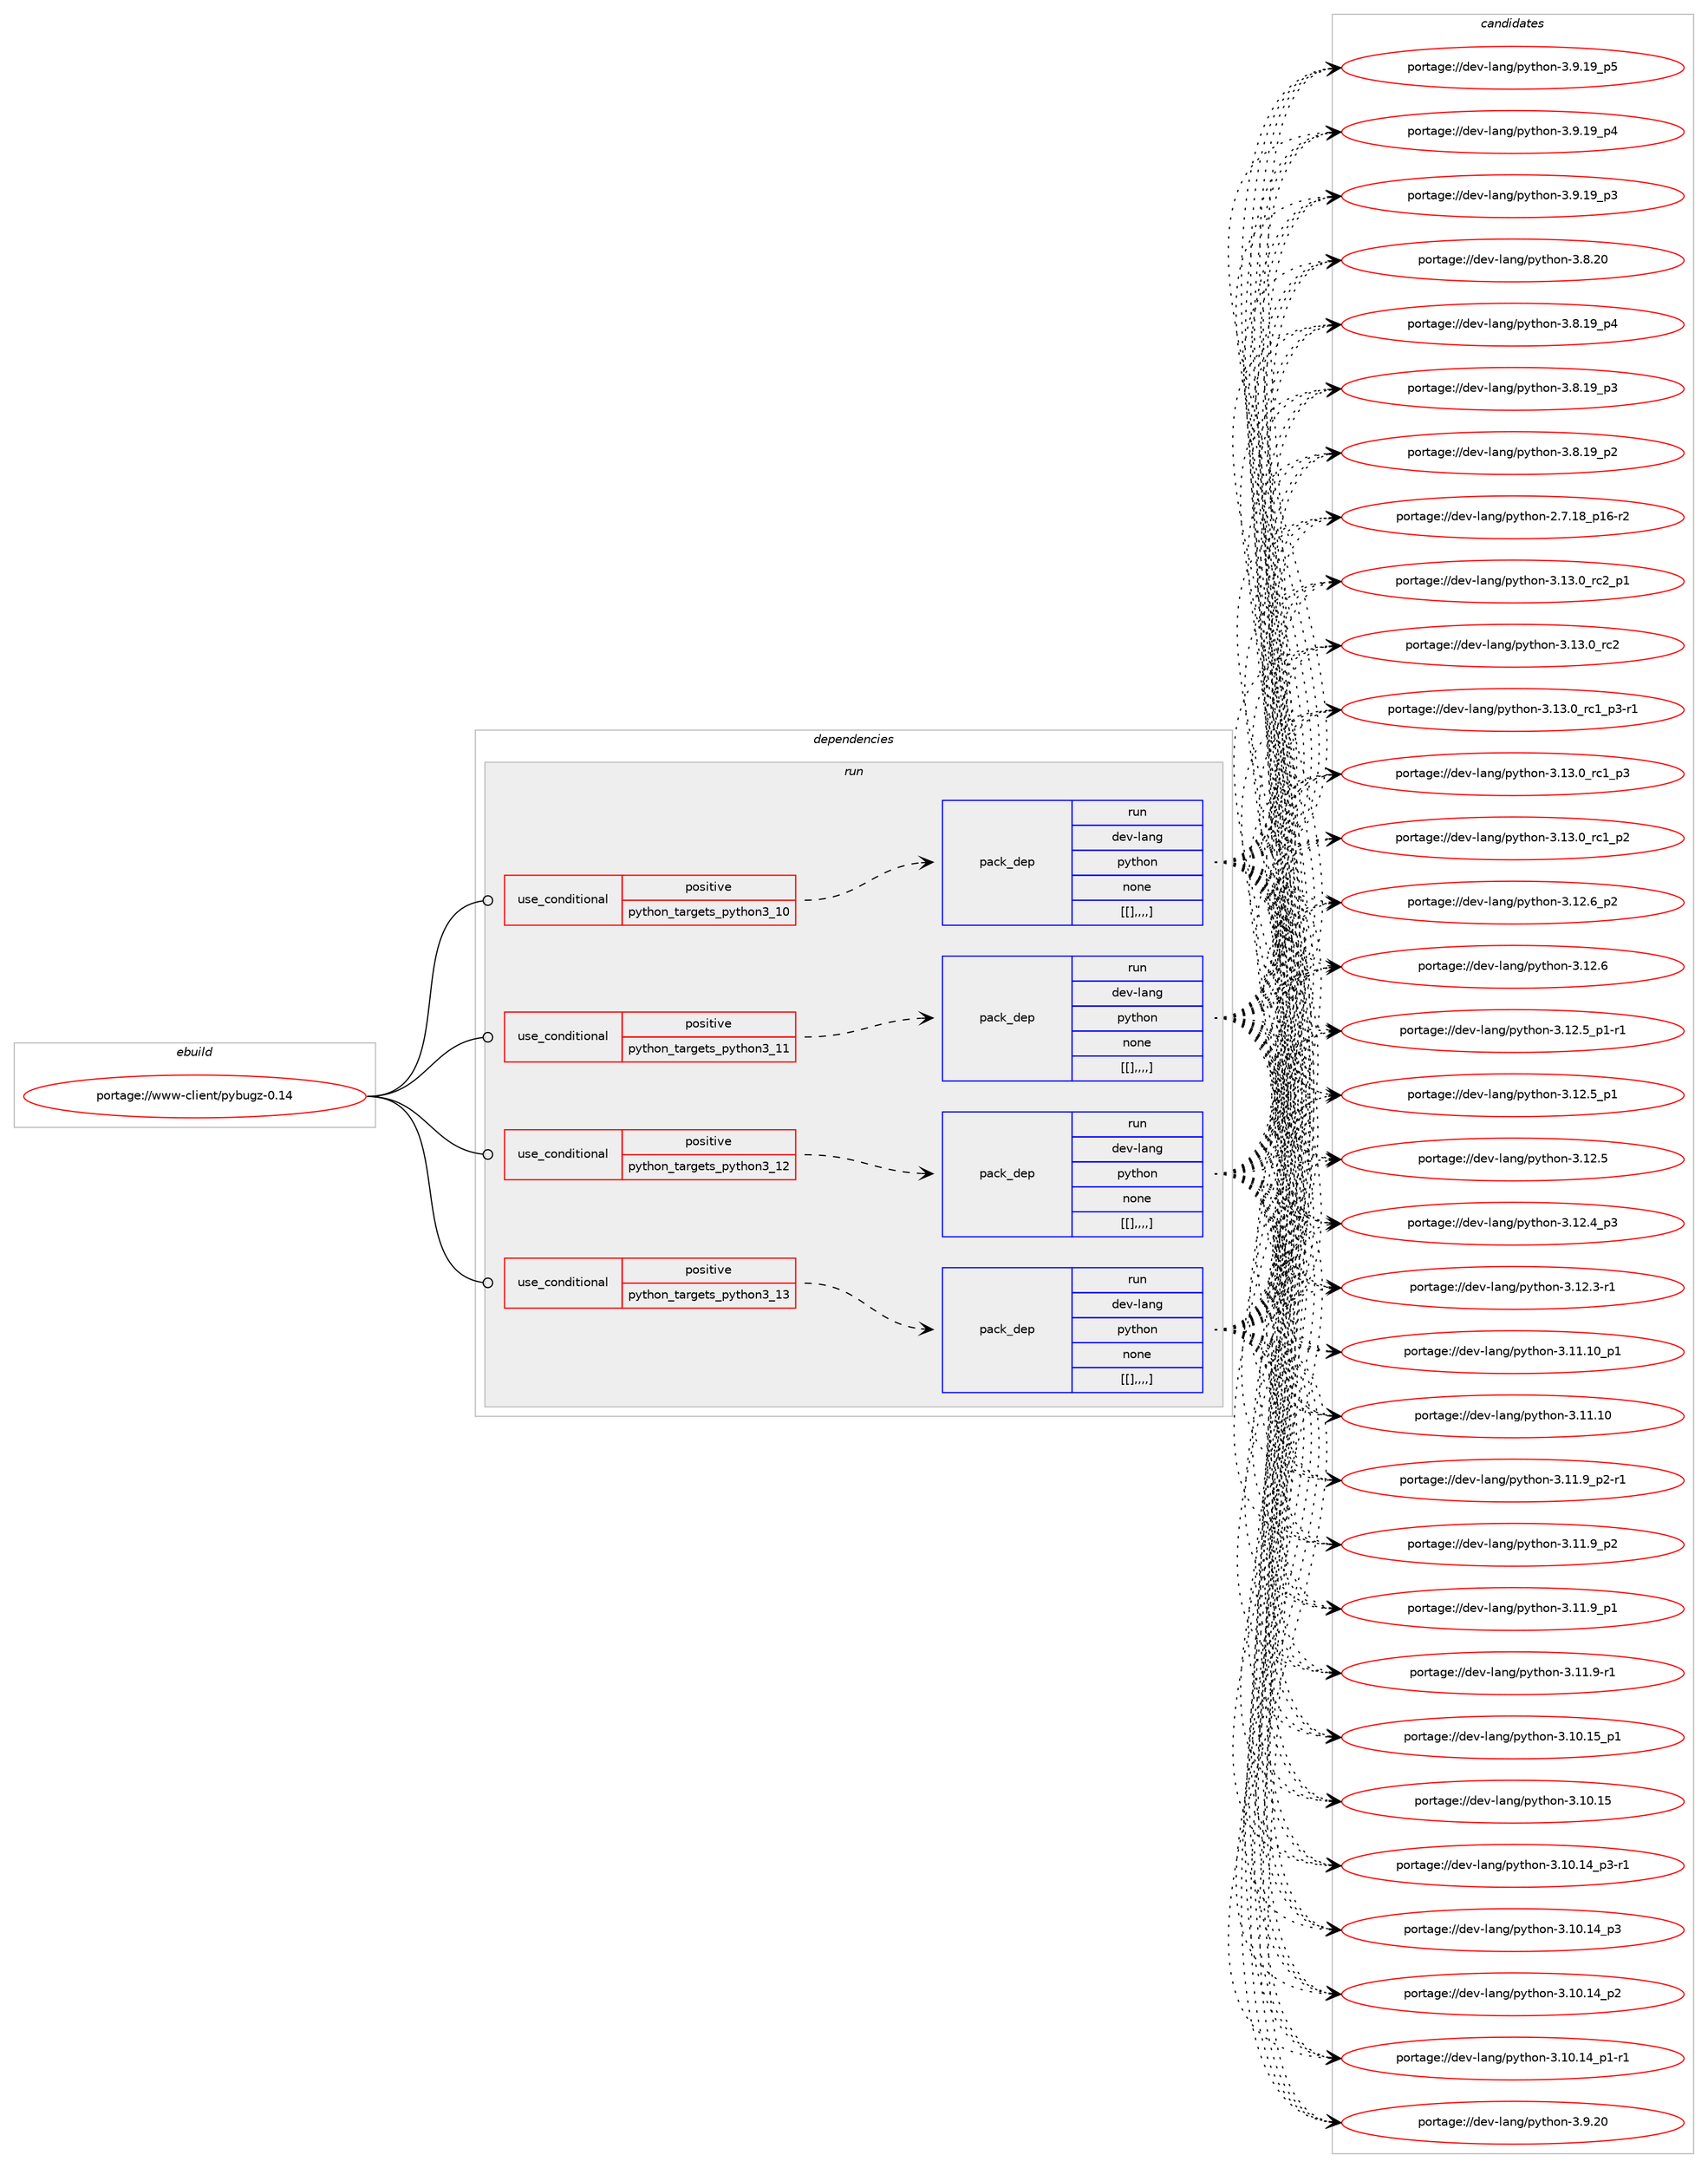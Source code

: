 digraph prolog {

# *************
# Graph options
# *************

newrank=true;
concentrate=true;
compound=true;
graph [rankdir=LR,fontname=Helvetica,fontsize=10,ranksep=1.5];#, ranksep=2.5, nodesep=0.2];
edge  [arrowhead=vee];
node  [fontname=Helvetica,fontsize=10];

# **********
# The ebuild
# **********

subgraph cluster_leftcol {
color=gray;
label=<<i>ebuild</i>>;
id [label="portage://www-client/pybugz-0.14", color=red, width=4, href="../www-client/pybugz-0.14.svg"];
}

# ****************
# The dependencies
# ****************

subgraph cluster_midcol {
color=gray;
label=<<i>dependencies</i>>;
subgraph cluster_compile {
fillcolor="#eeeeee";
style=filled;
label=<<i>compile</i>>;
}
subgraph cluster_compileandrun {
fillcolor="#eeeeee";
style=filled;
label=<<i>compile and run</i>>;
}
subgraph cluster_run {
fillcolor="#eeeeee";
style=filled;
label=<<i>run</i>>;
subgraph cond11114 {
dependency30601 [label=<<TABLE BORDER="0" CELLBORDER="1" CELLSPACING="0" CELLPADDING="4"><TR><TD ROWSPAN="3" CELLPADDING="10">use_conditional</TD></TR><TR><TD>positive</TD></TR><TR><TD>python_targets_python3_10</TD></TR></TABLE>>, shape=none, color=red];
subgraph pack19265 {
dependency30602 [label=<<TABLE BORDER="0" CELLBORDER="1" CELLSPACING="0" CELLPADDING="4" WIDTH="220"><TR><TD ROWSPAN="6" CELLPADDING="30">pack_dep</TD></TR><TR><TD WIDTH="110">run</TD></TR><TR><TD>dev-lang</TD></TR><TR><TD>python</TD></TR><TR><TD>none</TD></TR><TR><TD>[[],,,,]</TD></TR></TABLE>>, shape=none, color=blue];
}
dependency30601:e -> dependency30602:w [weight=20,style="dashed",arrowhead="vee"];
}
id:e -> dependency30601:w [weight=20,style="solid",arrowhead="odot"];
subgraph cond11115 {
dependency30603 [label=<<TABLE BORDER="0" CELLBORDER="1" CELLSPACING="0" CELLPADDING="4"><TR><TD ROWSPAN="3" CELLPADDING="10">use_conditional</TD></TR><TR><TD>positive</TD></TR><TR><TD>python_targets_python3_11</TD></TR></TABLE>>, shape=none, color=red];
subgraph pack19266 {
dependency30604 [label=<<TABLE BORDER="0" CELLBORDER="1" CELLSPACING="0" CELLPADDING="4" WIDTH="220"><TR><TD ROWSPAN="6" CELLPADDING="30">pack_dep</TD></TR><TR><TD WIDTH="110">run</TD></TR><TR><TD>dev-lang</TD></TR><TR><TD>python</TD></TR><TR><TD>none</TD></TR><TR><TD>[[],,,,]</TD></TR></TABLE>>, shape=none, color=blue];
}
dependency30603:e -> dependency30604:w [weight=20,style="dashed",arrowhead="vee"];
}
id:e -> dependency30603:w [weight=20,style="solid",arrowhead="odot"];
subgraph cond11116 {
dependency30605 [label=<<TABLE BORDER="0" CELLBORDER="1" CELLSPACING="0" CELLPADDING="4"><TR><TD ROWSPAN="3" CELLPADDING="10">use_conditional</TD></TR><TR><TD>positive</TD></TR><TR><TD>python_targets_python3_12</TD></TR></TABLE>>, shape=none, color=red];
subgraph pack19267 {
dependency30606 [label=<<TABLE BORDER="0" CELLBORDER="1" CELLSPACING="0" CELLPADDING="4" WIDTH="220"><TR><TD ROWSPAN="6" CELLPADDING="30">pack_dep</TD></TR><TR><TD WIDTH="110">run</TD></TR><TR><TD>dev-lang</TD></TR><TR><TD>python</TD></TR><TR><TD>none</TD></TR><TR><TD>[[],,,,]</TD></TR></TABLE>>, shape=none, color=blue];
}
dependency30605:e -> dependency30606:w [weight=20,style="dashed",arrowhead="vee"];
}
id:e -> dependency30605:w [weight=20,style="solid",arrowhead="odot"];
subgraph cond11117 {
dependency30607 [label=<<TABLE BORDER="0" CELLBORDER="1" CELLSPACING="0" CELLPADDING="4"><TR><TD ROWSPAN="3" CELLPADDING="10">use_conditional</TD></TR><TR><TD>positive</TD></TR><TR><TD>python_targets_python3_13</TD></TR></TABLE>>, shape=none, color=red];
subgraph pack19268 {
dependency30608 [label=<<TABLE BORDER="0" CELLBORDER="1" CELLSPACING="0" CELLPADDING="4" WIDTH="220"><TR><TD ROWSPAN="6" CELLPADDING="30">pack_dep</TD></TR><TR><TD WIDTH="110">run</TD></TR><TR><TD>dev-lang</TD></TR><TR><TD>python</TD></TR><TR><TD>none</TD></TR><TR><TD>[[],,,,]</TD></TR></TABLE>>, shape=none, color=blue];
}
dependency30607:e -> dependency30608:w [weight=20,style="dashed",arrowhead="vee"];
}
id:e -> dependency30607:w [weight=20,style="solid",arrowhead="odot"];
}
}

# **************
# The candidates
# **************

subgraph cluster_choices {
rank=same;
color=gray;
label=<<i>candidates</i>>;

subgraph choice19265 {
color=black;
nodesep=1;
choice100101118451089711010347112121116104111110455146495146489511499509511249 [label="portage://dev-lang/python-3.13.0_rc2_p1", color=red, width=4,href="../dev-lang/python-3.13.0_rc2_p1.svg"];
choice10010111845108971101034711212111610411111045514649514648951149950 [label="portage://dev-lang/python-3.13.0_rc2", color=red, width=4,href="../dev-lang/python-3.13.0_rc2.svg"];
choice1001011184510897110103471121211161041111104551464951464895114994995112514511449 [label="portage://dev-lang/python-3.13.0_rc1_p3-r1", color=red, width=4,href="../dev-lang/python-3.13.0_rc1_p3-r1.svg"];
choice100101118451089711010347112121116104111110455146495146489511499499511251 [label="portage://dev-lang/python-3.13.0_rc1_p3", color=red, width=4,href="../dev-lang/python-3.13.0_rc1_p3.svg"];
choice100101118451089711010347112121116104111110455146495146489511499499511250 [label="portage://dev-lang/python-3.13.0_rc1_p2", color=red, width=4,href="../dev-lang/python-3.13.0_rc1_p2.svg"];
choice100101118451089711010347112121116104111110455146495046549511250 [label="portage://dev-lang/python-3.12.6_p2", color=red, width=4,href="../dev-lang/python-3.12.6_p2.svg"];
choice10010111845108971101034711212111610411111045514649504654 [label="portage://dev-lang/python-3.12.6", color=red, width=4,href="../dev-lang/python-3.12.6.svg"];
choice1001011184510897110103471121211161041111104551464950465395112494511449 [label="portage://dev-lang/python-3.12.5_p1-r1", color=red, width=4,href="../dev-lang/python-3.12.5_p1-r1.svg"];
choice100101118451089711010347112121116104111110455146495046539511249 [label="portage://dev-lang/python-3.12.5_p1", color=red, width=4,href="../dev-lang/python-3.12.5_p1.svg"];
choice10010111845108971101034711212111610411111045514649504653 [label="portage://dev-lang/python-3.12.5", color=red, width=4,href="../dev-lang/python-3.12.5.svg"];
choice100101118451089711010347112121116104111110455146495046529511251 [label="portage://dev-lang/python-3.12.4_p3", color=red, width=4,href="../dev-lang/python-3.12.4_p3.svg"];
choice100101118451089711010347112121116104111110455146495046514511449 [label="portage://dev-lang/python-3.12.3-r1", color=red, width=4,href="../dev-lang/python-3.12.3-r1.svg"];
choice10010111845108971101034711212111610411111045514649494649489511249 [label="portage://dev-lang/python-3.11.10_p1", color=red, width=4,href="../dev-lang/python-3.11.10_p1.svg"];
choice1001011184510897110103471121211161041111104551464949464948 [label="portage://dev-lang/python-3.11.10", color=red, width=4,href="../dev-lang/python-3.11.10.svg"];
choice1001011184510897110103471121211161041111104551464949465795112504511449 [label="portage://dev-lang/python-3.11.9_p2-r1", color=red, width=4,href="../dev-lang/python-3.11.9_p2-r1.svg"];
choice100101118451089711010347112121116104111110455146494946579511250 [label="portage://dev-lang/python-3.11.9_p2", color=red, width=4,href="../dev-lang/python-3.11.9_p2.svg"];
choice100101118451089711010347112121116104111110455146494946579511249 [label="portage://dev-lang/python-3.11.9_p1", color=red, width=4,href="../dev-lang/python-3.11.9_p1.svg"];
choice100101118451089711010347112121116104111110455146494946574511449 [label="portage://dev-lang/python-3.11.9-r1", color=red, width=4,href="../dev-lang/python-3.11.9-r1.svg"];
choice10010111845108971101034711212111610411111045514649484649539511249 [label="portage://dev-lang/python-3.10.15_p1", color=red, width=4,href="../dev-lang/python-3.10.15_p1.svg"];
choice1001011184510897110103471121211161041111104551464948464953 [label="portage://dev-lang/python-3.10.15", color=red, width=4,href="../dev-lang/python-3.10.15.svg"];
choice100101118451089711010347112121116104111110455146494846495295112514511449 [label="portage://dev-lang/python-3.10.14_p3-r1", color=red, width=4,href="../dev-lang/python-3.10.14_p3-r1.svg"];
choice10010111845108971101034711212111610411111045514649484649529511251 [label="portage://dev-lang/python-3.10.14_p3", color=red, width=4,href="../dev-lang/python-3.10.14_p3.svg"];
choice10010111845108971101034711212111610411111045514649484649529511250 [label="portage://dev-lang/python-3.10.14_p2", color=red, width=4,href="../dev-lang/python-3.10.14_p2.svg"];
choice100101118451089711010347112121116104111110455146494846495295112494511449 [label="portage://dev-lang/python-3.10.14_p1-r1", color=red, width=4,href="../dev-lang/python-3.10.14_p1-r1.svg"];
choice10010111845108971101034711212111610411111045514657465048 [label="portage://dev-lang/python-3.9.20", color=red, width=4,href="../dev-lang/python-3.9.20.svg"];
choice100101118451089711010347112121116104111110455146574649579511253 [label="portage://dev-lang/python-3.9.19_p5", color=red, width=4,href="../dev-lang/python-3.9.19_p5.svg"];
choice100101118451089711010347112121116104111110455146574649579511252 [label="portage://dev-lang/python-3.9.19_p4", color=red, width=4,href="../dev-lang/python-3.9.19_p4.svg"];
choice100101118451089711010347112121116104111110455146574649579511251 [label="portage://dev-lang/python-3.9.19_p3", color=red, width=4,href="../dev-lang/python-3.9.19_p3.svg"];
choice10010111845108971101034711212111610411111045514656465048 [label="portage://dev-lang/python-3.8.20", color=red, width=4,href="../dev-lang/python-3.8.20.svg"];
choice100101118451089711010347112121116104111110455146564649579511252 [label="portage://dev-lang/python-3.8.19_p4", color=red, width=4,href="../dev-lang/python-3.8.19_p4.svg"];
choice100101118451089711010347112121116104111110455146564649579511251 [label="portage://dev-lang/python-3.8.19_p3", color=red, width=4,href="../dev-lang/python-3.8.19_p3.svg"];
choice100101118451089711010347112121116104111110455146564649579511250 [label="portage://dev-lang/python-3.8.19_p2", color=red, width=4,href="../dev-lang/python-3.8.19_p2.svg"];
choice100101118451089711010347112121116104111110455046554649569511249544511450 [label="portage://dev-lang/python-2.7.18_p16-r2", color=red, width=4,href="../dev-lang/python-2.7.18_p16-r2.svg"];
dependency30602:e -> choice100101118451089711010347112121116104111110455146495146489511499509511249:w [style=dotted,weight="100"];
dependency30602:e -> choice10010111845108971101034711212111610411111045514649514648951149950:w [style=dotted,weight="100"];
dependency30602:e -> choice1001011184510897110103471121211161041111104551464951464895114994995112514511449:w [style=dotted,weight="100"];
dependency30602:e -> choice100101118451089711010347112121116104111110455146495146489511499499511251:w [style=dotted,weight="100"];
dependency30602:e -> choice100101118451089711010347112121116104111110455146495146489511499499511250:w [style=dotted,weight="100"];
dependency30602:e -> choice100101118451089711010347112121116104111110455146495046549511250:w [style=dotted,weight="100"];
dependency30602:e -> choice10010111845108971101034711212111610411111045514649504654:w [style=dotted,weight="100"];
dependency30602:e -> choice1001011184510897110103471121211161041111104551464950465395112494511449:w [style=dotted,weight="100"];
dependency30602:e -> choice100101118451089711010347112121116104111110455146495046539511249:w [style=dotted,weight="100"];
dependency30602:e -> choice10010111845108971101034711212111610411111045514649504653:w [style=dotted,weight="100"];
dependency30602:e -> choice100101118451089711010347112121116104111110455146495046529511251:w [style=dotted,weight="100"];
dependency30602:e -> choice100101118451089711010347112121116104111110455146495046514511449:w [style=dotted,weight="100"];
dependency30602:e -> choice10010111845108971101034711212111610411111045514649494649489511249:w [style=dotted,weight="100"];
dependency30602:e -> choice1001011184510897110103471121211161041111104551464949464948:w [style=dotted,weight="100"];
dependency30602:e -> choice1001011184510897110103471121211161041111104551464949465795112504511449:w [style=dotted,weight="100"];
dependency30602:e -> choice100101118451089711010347112121116104111110455146494946579511250:w [style=dotted,weight="100"];
dependency30602:e -> choice100101118451089711010347112121116104111110455146494946579511249:w [style=dotted,weight="100"];
dependency30602:e -> choice100101118451089711010347112121116104111110455146494946574511449:w [style=dotted,weight="100"];
dependency30602:e -> choice10010111845108971101034711212111610411111045514649484649539511249:w [style=dotted,weight="100"];
dependency30602:e -> choice1001011184510897110103471121211161041111104551464948464953:w [style=dotted,weight="100"];
dependency30602:e -> choice100101118451089711010347112121116104111110455146494846495295112514511449:w [style=dotted,weight="100"];
dependency30602:e -> choice10010111845108971101034711212111610411111045514649484649529511251:w [style=dotted,weight="100"];
dependency30602:e -> choice10010111845108971101034711212111610411111045514649484649529511250:w [style=dotted,weight="100"];
dependency30602:e -> choice100101118451089711010347112121116104111110455146494846495295112494511449:w [style=dotted,weight="100"];
dependency30602:e -> choice10010111845108971101034711212111610411111045514657465048:w [style=dotted,weight="100"];
dependency30602:e -> choice100101118451089711010347112121116104111110455146574649579511253:w [style=dotted,weight="100"];
dependency30602:e -> choice100101118451089711010347112121116104111110455146574649579511252:w [style=dotted,weight="100"];
dependency30602:e -> choice100101118451089711010347112121116104111110455146574649579511251:w [style=dotted,weight="100"];
dependency30602:e -> choice10010111845108971101034711212111610411111045514656465048:w [style=dotted,weight="100"];
dependency30602:e -> choice100101118451089711010347112121116104111110455146564649579511252:w [style=dotted,weight="100"];
dependency30602:e -> choice100101118451089711010347112121116104111110455146564649579511251:w [style=dotted,weight="100"];
dependency30602:e -> choice100101118451089711010347112121116104111110455146564649579511250:w [style=dotted,weight="100"];
dependency30602:e -> choice100101118451089711010347112121116104111110455046554649569511249544511450:w [style=dotted,weight="100"];
}
subgraph choice19266 {
color=black;
nodesep=1;
choice100101118451089711010347112121116104111110455146495146489511499509511249 [label="portage://dev-lang/python-3.13.0_rc2_p1", color=red, width=4,href="../dev-lang/python-3.13.0_rc2_p1.svg"];
choice10010111845108971101034711212111610411111045514649514648951149950 [label="portage://dev-lang/python-3.13.0_rc2", color=red, width=4,href="../dev-lang/python-3.13.0_rc2.svg"];
choice1001011184510897110103471121211161041111104551464951464895114994995112514511449 [label="portage://dev-lang/python-3.13.0_rc1_p3-r1", color=red, width=4,href="../dev-lang/python-3.13.0_rc1_p3-r1.svg"];
choice100101118451089711010347112121116104111110455146495146489511499499511251 [label="portage://dev-lang/python-3.13.0_rc1_p3", color=red, width=4,href="../dev-lang/python-3.13.0_rc1_p3.svg"];
choice100101118451089711010347112121116104111110455146495146489511499499511250 [label="portage://dev-lang/python-3.13.0_rc1_p2", color=red, width=4,href="../dev-lang/python-3.13.0_rc1_p2.svg"];
choice100101118451089711010347112121116104111110455146495046549511250 [label="portage://dev-lang/python-3.12.6_p2", color=red, width=4,href="../dev-lang/python-3.12.6_p2.svg"];
choice10010111845108971101034711212111610411111045514649504654 [label="portage://dev-lang/python-3.12.6", color=red, width=4,href="../dev-lang/python-3.12.6.svg"];
choice1001011184510897110103471121211161041111104551464950465395112494511449 [label="portage://dev-lang/python-3.12.5_p1-r1", color=red, width=4,href="../dev-lang/python-3.12.5_p1-r1.svg"];
choice100101118451089711010347112121116104111110455146495046539511249 [label="portage://dev-lang/python-3.12.5_p1", color=red, width=4,href="../dev-lang/python-3.12.5_p1.svg"];
choice10010111845108971101034711212111610411111045514649504653 [label="portage://dev-lang/python-3.12.5", color=red, width=4,href="../dev-lang/python-3.12.5.svg"];
choice100101118451089711010347112121116104111110455146495046529511251 [label="portage://dev-lang/python-3.12.4_p3", color=red, width=4,href="../dev-lang/python-3.12.4_p3.svg"];
choice100101118451089711010347112121116104111110455146495046514511449 [label="portage://dev-lang/python-3.12.3-r1", color=red, width=4,href="../dev-lang/python-3.12.3-r1.svg"];
choice10010111845108971101034711212111610411111045514649494649489511249 [label="portage://dev-lang/python-3.11.10_p1", color=red, width=4,href="../dev-lang/python-3.11.10_p1.svg"];
choice1001011184510897110103471121211161041111104551464949464948 [label="portage://dev-lang/python-3.11.10", color=red, width=4,href="../dev-lang/python-3.11.10.svg"];
choice1001011184510897110103471121211161041111104551464949465795112504511449 [label="portage://dev-lang/python-3.11.9_p2-r1", color=red, width=4,href="../dev-lang/python-3.11.9_p2-r1.svg"];
choice100101118451089711010347112121116104111110455146494946579511250 [label="portage://dev-lang/python-3.11.9_p2", color=red, width=4,href="../dev-lang/python-3.11.9_p2.svg"];
choice100101118451089711010347112121116104111110455146494946579511249 [label="portage://dev-lang/python-3.11.9_p1", color=red, width=4,href="../dev-lang/python-3.11.9_p1.svg"];
choice100101118451089711010347112121116104111110455146494946574511449 [label="portage://dev-lang/python-3.11.9-r1", color=red, width=4,href="../dev-lang/python-3.11.9-r1.svg"];
choice10010111845108971101034711212111610411111045514649484649539511249 [label="portage://dev-lang/python-3.10.15_p1", color=red, width=4,href="../dev-lang/python-3.10.15_p1.svg"];
choice1001011184510897110103471121211161041111104551464948464953 [label="portage://dev-lang/python-3.10.15", color=red, width=4,href="../dev-lang/python-3.10.15.svg"];
choice100101118451089711010347112121116104111110455146494846495295112514511449 [label="portage://dev-lang/python-3.10.14_p3-r1", color=red, width=4,href="../dev-lang/python-3.10.14_p3-r1.svg"];
choice10010111845108971101034711212111610411111045514649484649529511251 [label="portage://dev-lang/python-3.10.14_p3", color=red, width=4,href="../dev-lang/python-3.10.14_p3.svg"];
choice10010111845108971101034711212111610411111045514649484649529511250 [label="portage://dev-lang/python-3.10.14_p2", color=red, width=4,href="../dev-lang/python-3.10.14_p2.svg"];
choice100101118451089711010347112121116104111110455146494846495295112494511449 [label="portage://dev-lang/python-3.10.14_p1-r1", color=red, width=4,href="../dev-lang/python-3.10.14_p1-r1.svg"];
choice10010111845108971101034711212111610411111045514657465048 [label="portage://dev-lang/python-3.9.20", color=red, width=4,href="../dev-lang/python-3.9.20.svg"];
choice100101118451089711010347112121116104111110455146574649579511253 [label="portage://dev-lang/python-3.9.19_p5", color=red, width=4,href="../dev-lang/python-3.9.19_p5.svg"];
choice100101118451089711010347112121116104111110455146574649579511252 [label="portage://dev-lang/python-3.9.19_p4", color=red, width=4,href="../dev-lang/python-3.9.19_p4.svg"];
choice100101118451089711010347112121116104111110455146574649579511251 [label="portage://dev-lang/python-3.9.19_p3", color=red, width=4,href="../dev-lang/python-3.9.19_p3.svg"];
choice10010111845108971101034711212111610411111045514656465048 [label="portage://dev-lang/python-3.8.20", color=red, width=4,href="../dev-lang/python-3.8.20.svg"];
choice100101118451089711010347112121116104111110455146564649579511252 [label="portage://dev-lang/python-3.8.19_p4", color=red, width=4,href="../dev-lang/python-3.8.19_p4.svg"];
choice100101118451089711010347112121116104111110455146564649579511251 [label="portage://dev-lang/python-3.8.19_p3", color=red, width=4,href="../dev-lang/python-3.8.19_p3.svg"];
choice100101118451089711010347112121116104111110455146564649579511250 [label="portage://dev-lang/python-3.8.19_p2", color=red, width=4,href="../dev-lang/python-3.8.19_p2.svg"];
choice100101118451089711010347112121116104111110455046554649569511249544511450 [label="portage://dev-lang/python-2.7.18_p16-r2", color=red, width=4,href="../dev-lang/python-2.7.18_p16-r2.svg"];
dependency30604:e -> choice100101118451089711010347112121116104111110455146495146489511499509511249:w [style=dotted,weight="100"];
dependency30604:e -> choice10010111845108971101034711212111610411111045514649514648951149950:w [style=dotted,weight="100"];
dependency30604:e -> choice1001011184510897110103471121211161041111104551464951464895114994995112514511449:w [style=dotted,weight="100"];
dependency30604:e -> choice100101118451089711010347112121116104111110455146495146489511499499511251:w [style=dotted,weight="100"];
dependency30604:e -> choice100101118451089711010347112121116104111110455146495146489511499499511250:w [style=dotted,weight="100"];
dependency30604:e -> choice100101118451089711010347112121116104111110455146495046549511250:w [style=dotted,weight="100"];
dependency30604:e -> choice10010111845108971101034711212111610411111045514649504654:w [style=dotted,weight="100"];
dependency30604:e -> choice1001011184510897110103471121211161041111104551464950465395112494511449:w [style=dotted,weight="100"];
dependency30604:e -> choice100101118451089711010347112121116104111110455146495046539511249:w [style=dotted,weight="100"];
dependency30604:e -> choice10010111845108971101034711212111610411111045514649504653:w [style=dotted,weight="100"];
dependency30604:e -> choice100101118451089711010347112121116104111110455146495046529511251:w [style=dotted,weight="100"];
dependency30604:e -> choice100101118451089711010347112121116104111110455146495046514511449:w [style=dotted,weight="100"];
dependency30604:e -> choice10010111845108971101034711212111610411111045514649494649489511249:w [style=dotted,weight="100"];
dependency30604:e -> choice1001011184510897110103471121211161041111104551464949464948:w [style=dotted,weight="100"];
dependency30604:e -> choice1001011184510897110103471121211161041111104551464949465795112504511449:w [style=dotted,weight="100"];
dependency30604:e -> choice100101118451089711010347112121116104111110455146494946579511250:w [style=dotted,weight="100"];
dependency30604:e -> choice100101118451089711010347112121116104111110455146494946579511249:w [style=dotted,weight="100"];
dependency30604:e -> choice100101118451089711010347112121116104111110455146494946574511449:w [style=dotted,weight="100"];
dependency30604:e -> choice10010111845108971101034711212111610411111045514649484649539511249:w [style=dotted,weight="100"];
dependency30604:e -> choice1001011184510897110103471121211161041111104551464948464953:w [style=dotted,weight="100"];
dependency30604:e -> choice100101118451089711010347112121116104111110455146494846495295112514511449:w [style=dotted,weight="100"];
dependency30604:e -> choice10010111845108971101034711212111610411111045514649484649529511251:w [style=dotted,weight="100"];
dependency30604:e -> choice10010111845108971101034711212111610411111045514649484649529511250:w [style=dotted,weight="100"];
dependency30604:e -> choice100101118451089711010347112121116104111110455146494846495295112494511449:w [style=dotted,weight="100"];
dependency30604:e -> choice10010111845108971101034711212111610411111045514657465048:w [style=dotted,weight="100"];
dependency30604:e -> choice100101118451089711010347112121116104111110455146574649579511253:w [style=dotted,weight="100"];
dependency30604:e -> choice100101118451089711010347112121116104111110455146574649579511252:w [style=dotted,weight="100"];
dependency30604:e -> choice100101118451089711010347112121116104111110455146574649579511251:w [style=dotted,weight="100"];
dependency30604:e -> choice10010111845108971101034711212111610411111045514656465048:w [style=dotted,weight="100"];
dependency30604:e -> choice100101118451089711010347112121116104111110455146564649579511252:w [style=dotted,weight="100"];
dependency30604:e -> choice100101118451089711010347112121116104111110455146564649579511251:w [style=dotted,weight="100"];
dependency30604:e -> choice100101118451089711010347112121116104111110455146564649579511250:w [style=dotted,weight="100"];
dependency30604:e -> choice100101118451089711010347112121116104111110455046554649569511249544511450:w [style=dotted,weight="100"];
}
subgraph choice19267 {
color=black;
nodesep=1;
choice100101118451089711010347112121116104111110455146495146489511499509511249 [label="portage://dev-lang/python-3.13.0_rc2_p1", color=red, width=4,href="../dev-lang/python-3.13.0_rc2_p1.svg"];
choice10010111845108971101034711212111610411111045514649514648951149950 [label="portage://dev-lang/python-3.13.0_rc2", color=red, width=4,href="../dev-lang/python-3.13.0_rc2.svg"];
choice1001011184510897110103471121211161041111104551464951464895114994995112514511449 [label="portage://dev-lang/python-3.13.0_rc1_p3-r1", color=red, width=4,href="../dev-lang/python-3.13.0_rc1_p3-r1.svg"];
choice100101118451089711010347112121116104111110455146495146489511499499511251 [label="portage://dev-lang/python-3.13.0_rc1_p3", color=red, width=4,href="../dev-lang/python-3.13.0_rc1_p3.svg"];
choice100101118451089711010347112121116104111110455146495146489511499499511250 [label="portage://dev-lang/python-3.13.0_rc1_p2", color=red, width=4,href="../dev-lang/python-3.13.0_rc1_p2.svg"];
choice100101118451089711010347112121116104111110455146495046549511250 [label="portage://dev-lang/python-3.12.6_p2", color=red, width=4,href="../dev-lang/python-3.12.6_p2.svg"];
choice10010111845108971101034711212111610411111045514649504654 [label="portage://dev-lang/python-3.12.6", color=red, width=4,href="../dev-lang/python-3.12.6.svg"];
choice1001011184510897110103471121211161041111104551464950465395112494511449 [label="portage://dev-lang/python-3.12.5_p1-r1", color=red, width=4,href="../dev-lang/python-3.12.5_p1-r1.svg"];
choice100101118451089711010347112121116104111110455146495046539511249 [label="portage://dev-lang/python-3.12.5_p1", color=red, width=4,href="../dev-lang/python-3.12.5_p1.svg"];
choice10010111845108971101034711212111610411111045514649504653 [label="portage://dev-lang/python-3.12.5", color=red, width=4,href="../dev-lang/python-3.12.5.svg"];
choice100101118451089711010347112121116104111110455146495046529511251 [label="portage://dev-lang/python-3.12.4_p3", color=red, width=4,href="../dev-lang/python-3.12.4_p3.svg"];
choice100101118451089711010347112121116104111110455146495046514511449 [label="portage://dev-lang/python-3.12.3-r1", color=red, width=4,href="../dev-lang/python-3.12.3-r1.svg"];
choice10010111845108971101034711212111610411111045514649494649489511249 [label="portage://dev-lang/python-3.11.10_p1", color=red, width=4,href="../dev-lang/python-3.11.10_p1.svg"];
choice1001011184510897110103471121211161041111104551464949464948 [label="portage://dev-lang/python-3.11.10", color=red, width=4,href="../dev-lang/python-3.11.10.svg"];
choice1001011184510897110103471121211161041111104551464949465795112504511449 [label="portage://dev-lang/python-3.11.9_p2-r1", color=red, width=4,href="../dev-lang/python-3.11.9_p2-r1.svg"];
choice100101118451089711010347112121116104111110455146494946579511250 [label="portage://dev-lang/python-3.11.9_p2", color=red, width=4,href="../dev-lang/python-3.11.9_p2.svg"];
choice100101118451089711010347112121116104111110455146494946579511249 [label="portage://dev-lang/python-3.11.9_p1", color=red, width=4,href="../dev-lang/python-3.11.9_p1.svg"];
choice100101118451089711010347112121116104111110455146494946574511449 [label="portage://dev-lang/python-3.11.9-r1", color=red, width=4,href="../dev-lang/python-3.11.9-r1.svg"];
choice10010111845108971101034711212111610411111045514649484649539511249 [label="portage://dev-lang/python-3.10.15_p1", color=red, width=4,href="../dev-lang/python-3.10.15_p1.svg"];
choice1001011184510897110103471121211161041111104551464948464953 [label="portage://dev-lang/python-3.10.15", color=red, width=4,href="../dev-lang/python-3.10.15.svg"];
choice100101118451089711010347112121116104111110455146494846495295112514511449 [label="portage://dev-lang/python-3.10.14_p3-r1", color=red, width=4,href="../dev-lang/python-3.10.14_p3-r1.svg"];
choice10010111845108971101034711212111610411111045514649484649529511251 [label="portage://dev-lang/python-3.10.14_p3", color=red, width=4,href="../dev-lang/python-3.10.14_p3.svg"];
choice10010111845108971101034711212111610411111045514649484649529511250 [label="portage://dev-lang/python-3.10.14_p2", color=red, width=4,href="../dev-lang/python-3.10.14_p2.svg"];
choice100101118451089711010347112121116104111110455146494846495295112494511449 [label="portage://dev-lang/python-3.10.14_p1-r1", color=red, width=4,href="../dev-lang/python-3.10.14_p1-r1.svg"];
choice10010111845108971101034711212111610411111045514657465048 [label="portage://dev-lang/python-3.9.20", color=red, width=4,href="../dev-lang/python-3.9.20.svg"];
choice100101118451089711010347112121116104111110455146574649579511253 [label="portage://dev-lang/python-3.9.19_p5", color=red, width=4,href="../dev-lang/python-3.9.19_p5.svg"];
choice100101118451089711010347112121116104111110455146574649579511252 [label="portage://dev-lang/python-3.9.19_p4", color=red, width=4,href="../dev-lang/python-3.9.19_p4.svg"];
choice100101118451089711010347112121116104111110455146574649579511251 [label="portage://dev-lang/python-3.9.19_p3", color=red, width=4,href="../dev-lang/python-3.9.19_p3.svg"];
choice10010111845108971101034711212111610411111045514656465048 [label="portage://dev-lang/python-3.8.20", color=red, width=4,href="../dev-lang/python-3.8.20.svg"];
choice100101118451089711010347112121116104111110455146564649579511252 [label="portage://dev-lang/python-3.8.19_p4", color=red, width=4,href="../dev-lang/python-3.8.19_p4.svg"];
choice100101118451089711010347112121116104111110455146564649579511251 [label="portage://dev-lang/python-3.8.19_p3", color=red, width=4,href="../dev-lang/python-3.8.19_p3.svg"];
choice100101118451089711010347112121116104111110455146564649579511250 [label="portage://dev-lang/python-3.8.19_p2", color=red, width=4,href="../dev-lang/python-3.8.19_p2.svg"];
choice100101118451089711010347112121116104111110455046554649569511249544511450 [label="portage://dev-lang/python-2.7.18_p16-r2", color=red, width=4,href="../dev-lang/python-2.7.18_p16-r2.svg"];
dependency30606:e -> choice100101118451089711010347112121116104111110455146495146489511499509511249:w [style=dotted,weight="100"];
dependency30606:e -> choice10010111845108971101034711212111610411111045514649514648951149950:w [style=dotted,weight="100"];
dependency30606:e -> choice1001011184510897110103471121211161041111104551464951464895114994995112514511449:w [style=dotted,weight="100"];
dependency30606:e -> choice100101118451089711010347112121116104111110455146495146489511499499511251:w [style=dotted,weight="100"];
dependency30606:e -> choice100101118451089711010347112121116104111110455146495146489511499499511250:w [style=dotted,weight="100"];
dependency30606:e -> choice100101118451089711010347112121116104111110455146495046549511250:w [style=dotted,weight="100"];
dependency30606:e -> choice10010111845108971101034711212111610411111045514649504654:w [style=dotted,weight="100"];
dependency30606:e -> choice1001011184510897110103471121211161041111104551464950465395112494511449:w [style=dotted,weight="100"];
dependency30606:e -> choice100101118451089711010347112121116104111110455146495046539511249:w [style=dotted,weight="100"];
dependency30606:e -> choice10010111845108971101034711212111610411111045514649504653:w [style=dotted,weight="100"];
dependency30606:e -> choice100101118451089711010347112121116104111110455146495046529511251:w [style=dotted,weight="100"];
dependency30606:e -> choice100101118451089711010347112121116104111110455146495046514511449:w [style=dotted,weight="100"];
dependency30606:e -> choice10010111845108971101034711212111610411111045514649494649489511249:w [style=dotted,weight="100"];
dependency30606:e -> choice1001011184510897110103471121211161041111104551464949464948:w [style=dotted,weight="100"];
dependency30606:e -> choice1001011184510897110103471121211161041111104551464949465795112504511449:w [style=dotted,weight="100"];
dependency30606:e -> choice100101118451089711010347112121116104111110455146494946579511250:w [style=dotted,weight="100"];
dependency30606:e -> choice100101118451089711010347112121116104111110455146494946579511249:w [style=dotted,weight="100"];
dependency30606:e -> choice100101118451089711010347112121116104111110455146494946574511449:w [style=dotted,weight="100"];
dependency30606:e -> choice10010111845108971101034711212111610411111045514649484649539511249:w [style=dotted,weight="100"];
dependency30606:e -> choice1001011184510897110103471121211161041111104551464948464953:w [style=dotted,weight="100"];
dependency30606:e -> choice100101118451089711010347112121116104111110455146494846495295112514511449:w [style=dotted,weight="100"];
dependency30606:e -> choice10010111845108971101034711212111610411111045514649484649529511251:w [style=dotted,weight="100"];
dependency30606:e -> choice10010111845108971101034711212111610411111045514649484649529511250:w [style=dotted,weight="100"];
dependency30606:e -> choice100101118451089711010347112121116104111110455146494846495295112494511449:w [style=dotted,weight="100"];
dependency30606:e -> choice10010111845108971101034711212111610411111045514657465048:w [style=dotted,weight="100"];
dependency30606:e -> choice100101118451089711010347112121116104111110455146574649579511253:w [style=dotted,weight="100"];
dependency30606:e -> choice100101118451089711010347112121116104111110455146574649579511252:w [style=dotted,weight="100"];
dependency30606:e -> choice100101118451089711010347112121116104111110455146574649579511251:w [style=dotted,weight="100"];
dependency30606:e -> choice10010111845108971101034711212111610411111045514656465048:w [style=dotted,weight="100"];
dependency30606:e -> choice100101118451089711010347112121116104111110455146564649579511252:w [style=dotted,weight="100"];
dependency30606:e -> choice100101118451089711010347112121116104111110455146564649579511251:w [style=dotted,weight="100"];
dependency30606:e -> choice100101118451089711010347112121116104111110455146564649579511250:w [style=dotted,weight="100"];
dependency30606:e -> choice100101118451089711010347112121116104111110455046554649569511249544511450:w [style=dotted,weight="100"];
}
subgraph choice19268 {
color=black;
nodesep=1;
choice100101118451089711010347112121116104111110455146495146489511499509511249 [label="portage://dev-lang/python-3.13.0_rc2_p1", color=red, width=4,href="../dev-lang/python-3.13.0_rc2_p1.svg"];
choice10010111845108971101034711212111610411111045514649514648951149950 [label="portage://dev-lang/python-3.13.0_rc2", color=red, width=4,href="../dev-lang/python-3.13.0_rc2.svg"];
choice1001011184510897110103471121211161041111104551464951464895114994995112514511449 [label="portage://dev-lang/python-3.13.0_rc1_p3-r1", color=red, width=4,href="../dev-lang/python-3.13.0_rc1_p3-r1.svg"];
choice100101118451089711010347112121116104111110455146495146489511499499511251 [label="portage://dev-lang/python-3.13.0_rc1_p3", color=red, width=4,href="../dev-lang/python-3.13.0_rc1_p3.svg"];
choice100101118451089711010347112121116104111110455146495146489511499499511250 [label="portage://dev-lang/python-3.13.0_rc1_p2", color=red, width=4,href="../dev-lang/python-3.13.0_rc1_p2.svg"];
choice100101118451089711010347112121116104111110455146495046549511250 [label="portage://dev-lang/python-3.12.6_p2", color=red, width=4,href="../dev-lang/python-3.12.6_p2.svg"];
choice10010111845108971101034711212111610411111045514649504654 [label="portage://dev-lang/python-3.12.6", color=red, width=4,href="../dev-lang/python-3.12.6.svg"];
choice1001011184510897110103471121211161041111104551464950465395112494511449 [label="portage://dev-lang/python-3.12.5_p1-r1", color=red, width=4,href="../dev-lang/python-3.12.5_p1-r1.svg"];
choice100101118451089711010347112121116104111110455146495046539511249 [label="portage://dev-lang/python-3.12.5_p1", color=red, width=4,href="../dev-lang/python-3.12.5_p1.svg"];
choice10010111845108971101034711212111610411111045514649504653 [label="portage://dev-lang/python-3.12.5", color=red, width=4,href="../dev-lang/python-3.12.5.svg"];
choice100101118451089711010347112121116104111110455146495046529511251 [label="portage://dev-lang/python-3.12.4_p3", color=red, width=4,href="../dev-lang/python-3.12.4_p3.svg"];
choice100101118451089711010347112121116104111110455146495046514511449 [label="portage://dev-lang/python-3.12.3-r1", color=red, width=4,href="../dev-lang/python-3.12.3-r1.svg"];
choice10010111845108971101034711212111610411111045514649494649489511249 [label="portage://dev-lang/python-3.11.10_p1", color=red, width=4,href="../dev-lang/python-3.11.10_p1.svg"];
choice1001011184510897110103471121211161041111104551464949464948 [label="portage://dev-lang/python-3.11.10", color=red, width=4,href="../dev-lang/python-3.11.10.svg"];
choice1001011184510897110103471121211161041111104551464949465795112504511449 [label="portage://dev-lang/python-3.11.9_p2-r1", color=red, width=4,href="../dev-lang/python-3.11.9_p2-r1.svg"];
choice100101118451089711010347112121116104111110455146494946579511250 [label="portage://dev-lang/python-3.11.9_p2", color=red, width=4,href="../dev-lang/python-3.11.9_p2.svg"];
choice100101118451089711010347112121116104111110455146494946579511249 [label="portage://dev-lang/python-3.11.9_p1", color=red, width=4,href="../dev-lang/python-3.11.9_p1.svg"];
choice100101118451089711010347112121116104111110455146494946574511449 [label="portage://dev-lang/python-3.11.9-r1", color=red, width=4,href="../dev-lang/python-3.11.9-r1.svg"];
choice10010111845108971101034711212111610411111045514649484649539511249 [label="portage://dev-lang/python-3.10.15_p1", color=red, width=4,href="../dev-lang/python-3.10.15_p1.svg"];
choice1001011184510897110103471121211161041111104551464948464953 [label="portage://dev-lang/python-3.10.15", color=red, width=4,href="../dev-lang/python-3.10.15.svg"];
choice100101118451089711010347112121116104111110455146494846495295112514511449 [label="portage://dev-lang/python-3.10.14_p3-r1", color=red, width=4,href="../dev-lang/python-3.10.14_p3-r1.svg"];
choice10010111845108971101034711212111610411111045514649484649529511251 [label="portage://dev-lang/python-3.10.14_p3", color=red, width=4,href="../dev-lang/python-3.10.14_p3.svg"];
choice10010111845108971101034711212111610411111045514649484649529511250 [label="portage://dev-lang/python-3.10.14_p2", color=red, width=4,href="../dev-lang/python-3.10.14_p2.svg"];
choice100101118451089711010347112121116104111110455146494846495295112494511449 [label="portage://dev-lang/python-3.10.14_p1-r1", color=red, width=4,href="../dev-lang/python-3.10.14_p1-r1.svg"];
choice10010111845108971101034711212111610411111045514657465048 [label="portage://dev-lang/python-3.9.20", color=red, width=4,href="../dev-lang/python-3.9.20.svg"];
choice100101118451089711010347112121116104111110455146574649579511253 [label="portage://dev-lang/python-3.9.19_p5", color=red, width=4,href="../dev-lang/python-3.9.19_p5.svg"];
choice100101118451089711010347112121116104111110455146574649579511252 [label="portage://dev-lang/python-3.9.19_p4", color=red, width=4,href="../dev-lang/python-3.9.19_p4.svg"];
choice100101118451089711010347112121116104111110455146574649579511251 [label="portage://dev-lang/python-3.9.19_p3", color=red, width=4,href="../dev-lang/python-3.9.19_p3.svg"];
choice10010111845108971101034711212111610411111045514656465048 [label="portage://dev-lang/python-3.8.20", color=red, width=4,href="../dev-lang/python-3.8.20.svg"];
choice100101118451089711010347112121116104111110455146564649579511252 [label="portage://dev-lang/python-3.8.19_p4", color=red, width=4,href="../dev-lang/python-3.8.19_p4.svg"];
choice100101118451089711010347112121116104111110455146564649579511251 [label="portage://dev-lang/python-3.8.19_p3", color=red, width=4,href="../dev-lang/python-3.8.19_p3.svg"];
choice100101118451089711010347112121116104111110455146564649579511250 [label="portage://dev-lang/python-3.8.19_p2", color=red, width=4,href="../dev-lang/python-3.8.19_p2.svg"];
choice100101118451089711010347112121116104111110455046554649569511249544511450 [label="portage://dev-lang/python-2.7.18_p16-r2", color=red, width=4,href="../dev-lang/python-2.7.18_p16-r2.svg"];
dependency30608:e -> choice100101118451089711010347112121116104111110455146495146489511499509511249:w [style=dotted,weight="100"];
dependency30608:e -> choice10010111845108971101034711212111610411111045514649514648951149950:w [style=dotted,weight="100"];
dependency30608:e -> choice1001011184510897110103471121211161041111104551464951464895114994995112514511449:w [style=dotted,weight="100"];
dependency30608:e -> choice100101118451089711010347112121116104111110455146495146489511499499511251:w [style=dotted,weight="100"];
dependency30608:e -> choice100101118451089711010347112121116104111110455146495146489511499499511250:w [style=dotted,weight="100"];
dependency30608:e -> choice100101118451089711010347112121116104111110455146495046549511250:w [style=dotted,weight="100"];
dependency30608:e -> choice10010111845108971101034711212111610411111045514649504654:w [style=dotted,weight="100"];
dependency30608:e -> choice1001011184510897110103471121211161041111104551464950465395112494511449:w [style=dotted,weight="100"];
dependency30608:e -> choice100101118451089711010347112121116104111110455146495046539511249:w [style=dotted,weight="100"];
dependency30608:e -> choice10010111845108971101034711212111610411111045514649504653:w [style=dotted,weight="100"];
dependency30608:e -> choice100101118451089711010347112121116104111110455146495046529511251:w [style=dotted,weight="100"];
dependency30608:e -> choice100101118451089711010347112121116104111110455146495046514511449:w [style=dotted,weight="100"];
dependency30608:e -> choice10010111845108971101034711212111610411111045514649494649489511249:w [style=dotted,weight="100"];
dependency30608:e -> choice1001011184510897110103471121211161041111104551464949464948:w [style=dotted,weight="100"];
dependency30608:e -> choice1001011184510897110103471121211161041111104551464949465795112504511449:w [style=dotted,weight="100"];
dependency30608:e -> choice100101118451089711010347112121116104111110455146494946579511250:w [style=dotted,weight="100"];
dependency30608:e -> choice100101118451089711010347112121116104111110455146494946579511249:w [style=dotted,weight="100"];
dependency30608:e -> choice100101118451089711010347112121116104111110455146494946574511449:w [style=dotted,weight="100"];
dependency30608:e -> choice10010111845108971101034711212111610411111045514649484649539511249:w [style=dotted,weight="100"];
dependency30608:e -> choice1001011184510897110103471121211161041111104551464948464953:w [style=dotted,weight="100"];
dependency30608:e -> choice100101118451089711010347112121116104111110455146494846495295112514511449:w [style=dotted,weight="100"];
dependency30608:e -> choice10010111845108971101034711212111610411111045514649484649529511251:w [style=dotted,weight="100"];
dependency30608:e -> choice10010111845108971101034711212111610411111045514649484649529511250:w [style=dotted,weight="100"];
dependency30608:e -> choice100101118451089711010347112121116104111110455146494846495295112494511449:w [style=dotted,weight="100"];
dependency30608:e -> choice10010111845108971101034711212111610411111045514657465048:w [style=dotted,weight="100"];
dependency30608:e -> choice100101118451089711010347112121116104111110455146574649579511253:w [style=dotted,weight="100"];
dependency30608:e -> choice100101118451089711010347112121116104111110455146574649579511252:w [style=dotted,weight="100"];
dependency30608:e -> choice100101118451089711010347112121116104111110455146574649579511251:w [style=dotted,weight="100"];
dependency30608:e -> choice10010111845108971101034711212111610411111045514656465048:w [style=dotted,weight="100"];
dependency30608:e -> choice100101118451089711010347112121116104111110455146564649579511252:w [style=dotted,weight="100"];
dependency30608:e -> choice100101118451089711010347112121116104111110455146564649579511251:w [style=dotted,weight="100"];
dependency30608:e -> choice100101118451089711010347112121116104111110455146564649579511250:w [style=dotted,weight="100"];
dependency30608:e -> choice100101118451089711010347112121116104111110455046554649569511249544511450:w [style=dotted,weight="100"];
}
}

}
